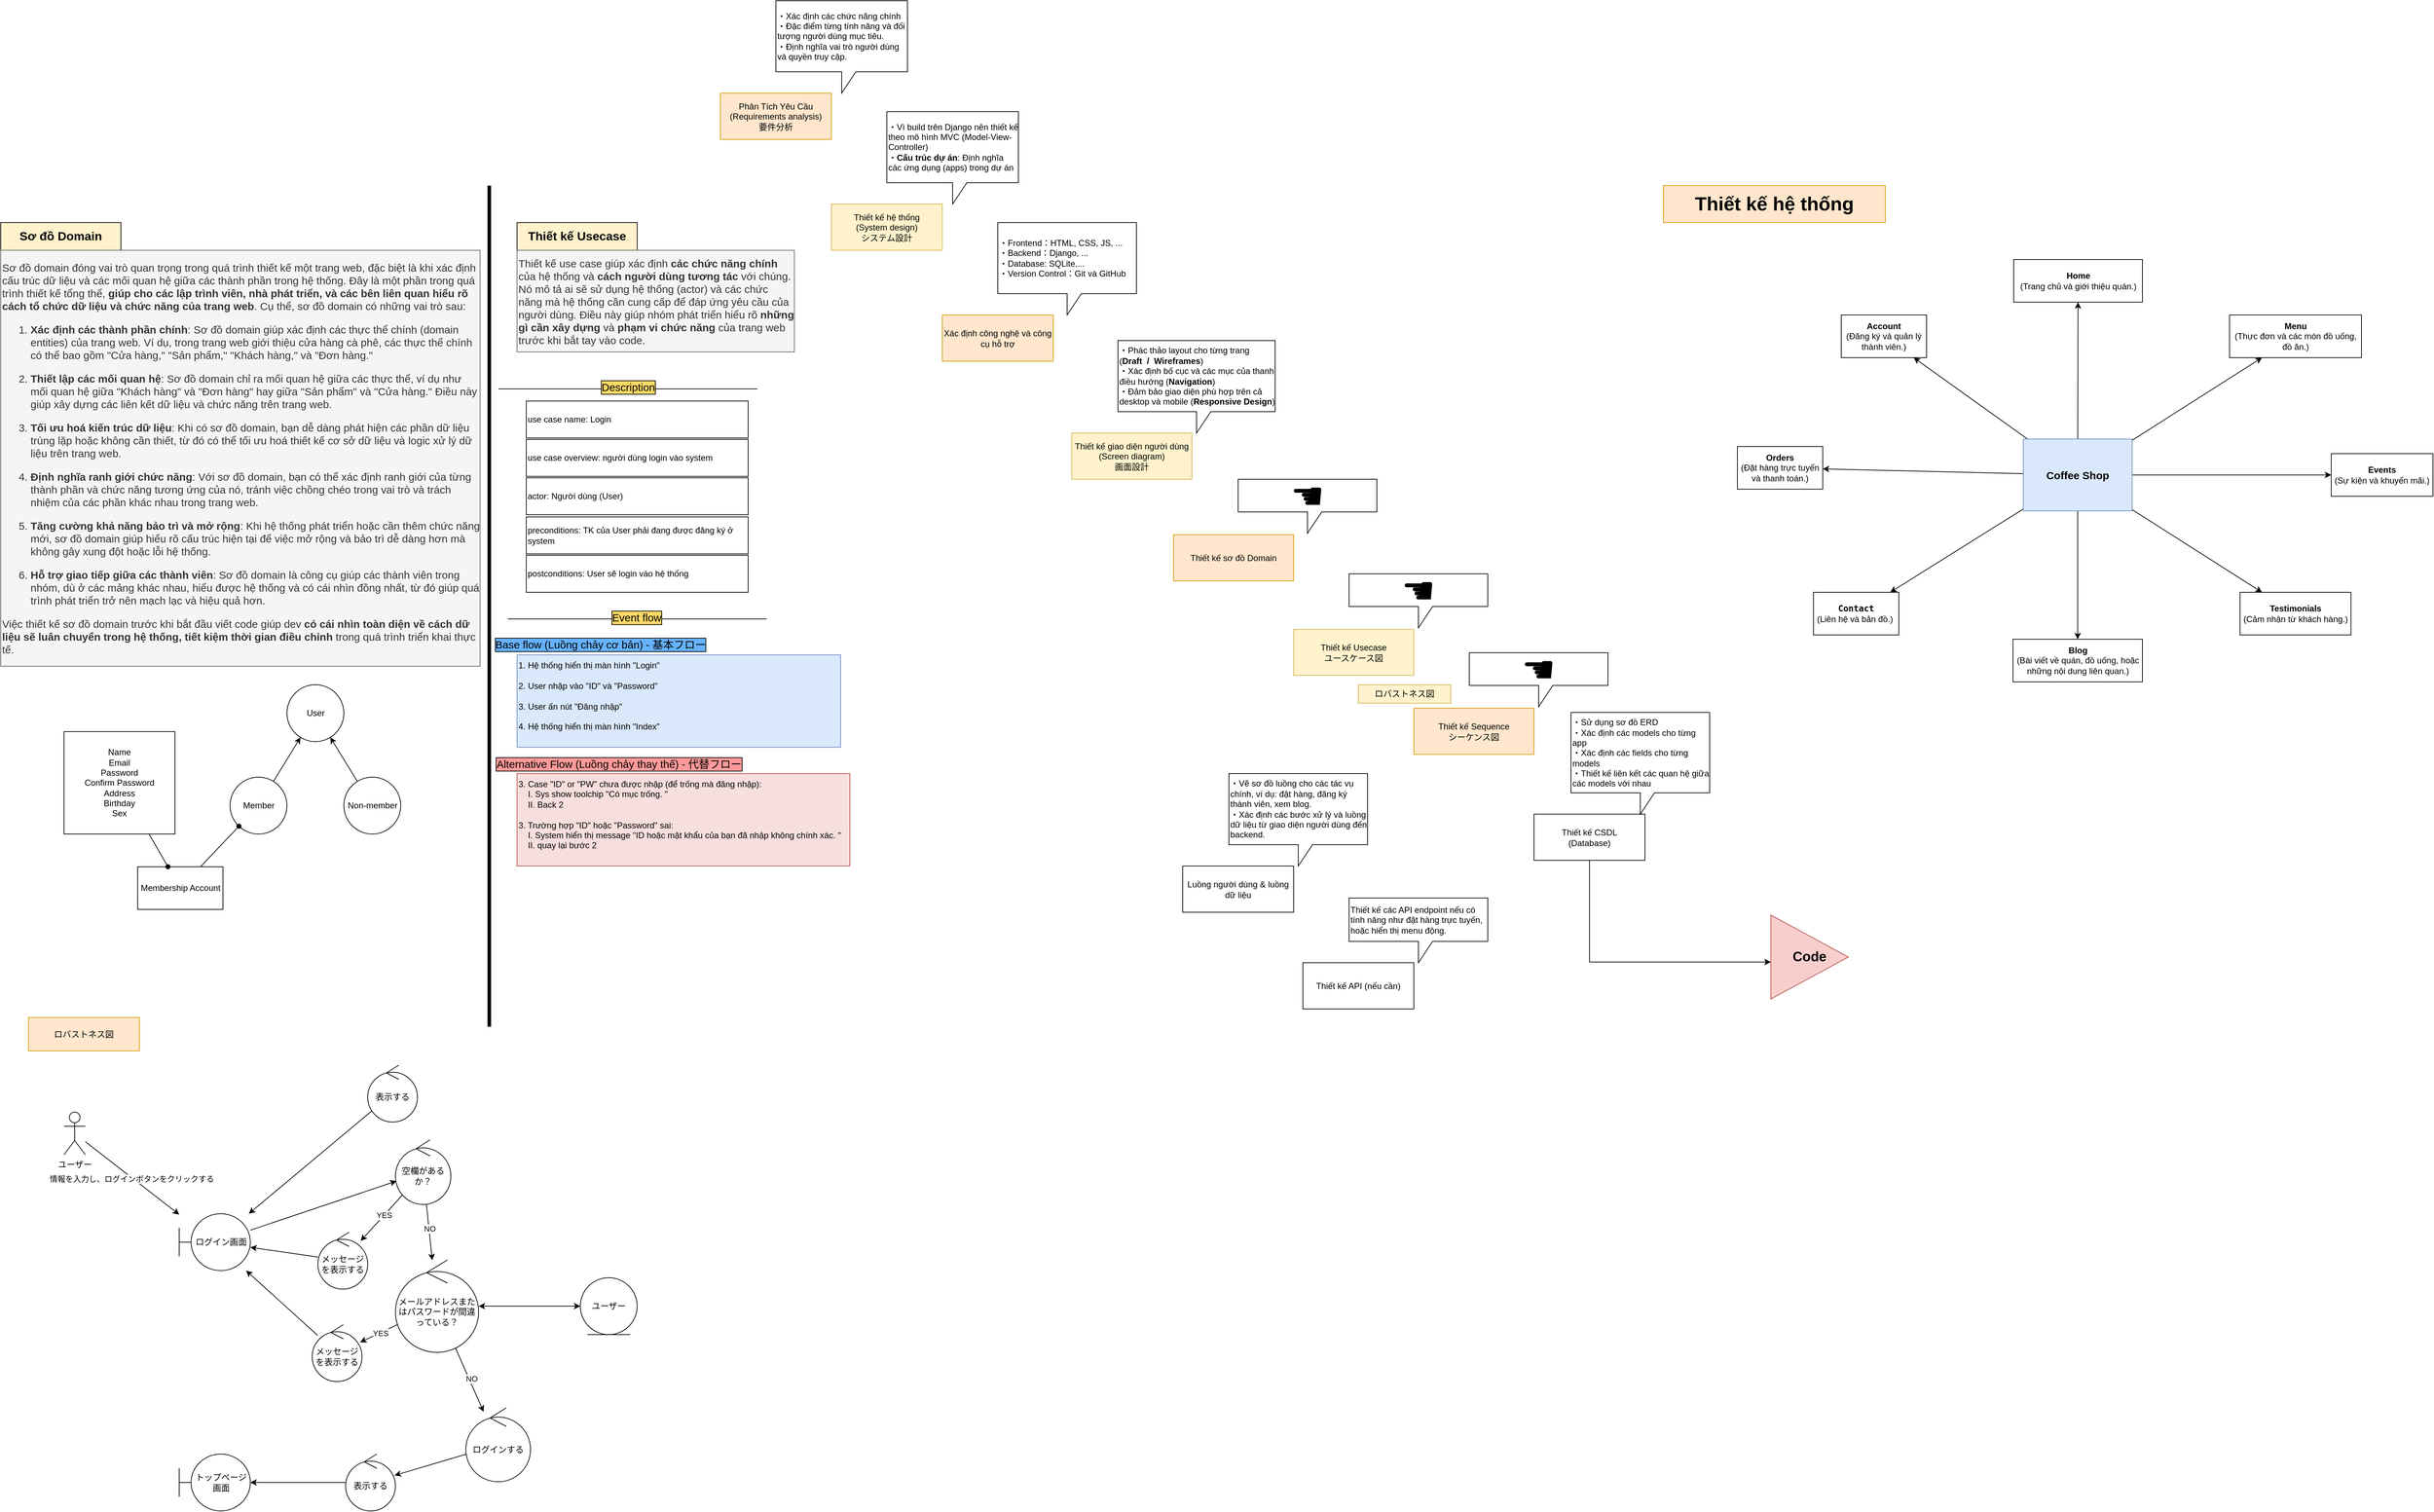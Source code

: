 <mxfile version="24.7.17">
  <diagram name="ページ1" id="IFD1RAem_K-ZAV3oo2KV">
    <mxGraphModel dx="5178" dy="2471" grid="1" gridSize="13" guides="1" tooltips="1" connect="1" arrows="1" fold="1" page="1" pageScale="1" pageWidth="1169" pageHeight="827" math="0" shadow="0">
      <root>
        <mxCell id="0" />
        <mxCell id="1" parent="0" />
        <mxCell id="okDV8PVauEzt9EahW7J7-1" value="&lt;b&gt;Home&lt;/b&gt;&lt;div&gt;(Trang chủ và giới thiệu quán.)&lt;/div&gt;" style="rounded=0;whiteSpace=wrap;html=1;" parent="1" vertex="1">
          <mxGeometry x="492.5" y="104" width="181" height="60" as="geometry" />
        </mxCell>
        <mxCell id="okDV8PVauEzt9EahW7J7-19" style="rounded=0;orthogonalLoop=1;jettySize=auto;html=1;" parent="1" source="okDV8PVauEzt9EahW7J7-2" target="okDV8PVauEzt9EahW7J7-1" edge="1">
          <mxGeometry relative="1" as="geometry" />
        </mxCell>
        <mxCell id="okDV8PVauEzt9EahW7J7-20" style="rounded=0;orthogonalLoop=1;jettySize=auto;html=1;" parent="1" source="okDV8PVauEzt9EahW7J7-2" target="okDV8PVauEzt9EahW7J7-6" edge="1">
          <mxGeometry relative="1" as="geometry" />
        </mxCell>
        <mxCell id="okDV8PVauEzt9EahW7J7-21" style="rounded=0;orthogonalLoop=1;jettySize=auto;html=1;" parent="1" source="okDV8PVauEzt9EahW7J7-2" target="okDV8PVauEzt9EahW7J7-7" edge="1">
          <mxGeometry relative="1" as="geometry" />
        </mxCell>
        <mxCell id="okDV8PVauEzt9EahW7J7-22" style="rounded=0;orthogonalLoop=1;jettySize=auto;html=1;" parent="1" source="okDV8PVauEzt9EahW7J7-2" target="okDV8PVauEzt9EahW7J7-9" edge="1">
          <mxGeometry relative="1" as="geometry" />
        </mxCell>
        <mxCell id="okDV8PVauEzt9EahW7J7-23" style="rounded=0;orthogonalLoop=1;jettySize=auto;html=1;" parent="1" source="okDV8PVauEzt9EahW7J7-2" target="okDV8PVauEzt9EahW7J7-14" edge="1">
          <mxGeometry relative="1" as="geometry" />
        </mxCell>
        <mxCell id="okDV8PVauEzt9EahW7J7-24" style="rounded=0;orthogonalLoop=1;jettySize=auto;html=1;" parent="1" source="okDV8PVauEzt9EahW7J7-2" target="okDV8PVauEzt9EahW7J7-16" edge="1">
          <mxGeometry relative="1" as="geometry" />
        </mxCell>
        <mxCell id="okDV8PVauEzt9EahW7J7-25" style="rounded=0;orthogonalLoop=1;jettySize=auto;html=1;" parent="1" source="okDV8PVauEzt9EahW7J7-2" target="okDV8PVauEzt9EahW7J7-15" edge="1">
          <mxGeometry relative="1" as="geometry" />
        </mxCell>
        <mxCell id="okDV8PVauEzt9EahW7J7-26" style="rounded=0;orthogonalLoop=1;jettySize=auto;html=1;" parent="1" source="okDV8PVauEzt9EahW7J7-2" target="okDV8PVauEzt9EahW7J7-17" edge="1">
          <mxGeometry relative="1" as="geometry" />
        </mxCell>
        <mxCell id="okDV8PVauEzt9EahW7J7-2" value="&lt;font size=&quot;1&quot;&gt;&lt;b style=&quot;font-size: 15px;&quot;&gt;Coffee Shop&lt;/b&gt;&lt;/font&gt;" style="rounded=0;whiteSpace=wrap;html=1;fillColor=#dae8fc;strokeColor=#6c8ebf;" parent="1" vertex="1">
          <mxGeometry x="506" y="356.5" width="153" height="101" as="geometry" />
        </mxCell>
        <mxCell id="okDV8PVauEzt9EahW7J7-6" value="&lt;b&gt;Menu&lt;/b&gt;&lt;div&gt;(Thực đơn và các món đồ uống, đồ ăn.)&lt;/div&gt;" style="rounded=0;whiteSpace=wrap;html=1;" parent="1" vertex="1">
          <mxGeometry x="796" y="182" width="185.5" height="60" as="geometry" />
        </mxCell>
        <mxCell id="okDV8PVauEzt9EahW7J7-7" value="&lt;b&gt;Events&lt;/b&gt;&lt;div&gt;(Sự kiện và khuyến mãi.)&lt;/div&gt;" style="rounded=0;whiteSpace=wrap;html=1;" parent="1" vertex="1">
          <mxGeometry x="939" y="377" width="143" height="60" as="geometry" />
        </mxCell>
        <mxCell id="okDV8PVauEzt9EahW7J7-9" value="&lt;b&gt;Testimonials&lt;/b&gt;&lt;div&gt;(Cảm nhận từ khách hàng.)&lt;/div&gt;" style="rounded=0;whiteSpace=wrap;html=1;" parent="1" vertex="1">
          <mxGeometry x="810.75" y="572" width="156" height="60" as="geometry" />
        </mxCell>
        <mxCell id="okDV8PVauEzt9EahW7J7-14" value="&lt;b&gt;Blog&lt;/b&gt;&lt;div&gt;(Bài viết về quán, đồ uống, hoặc những nội dung liên quan.)&lt;/div&gt;" style="rounded=0;whiteSpace=wrap;html=1;" parent="1" vertex="1">
          <mxGeometry x="491.5" y="638" width="182" height="60" as="geometry" />
        </mxCell>
        <mxCell id="okDV8PVauEzt9EahW7J7-15" value="&lt;b&gt;Orders&lt;/b&gt;&lt;div&gt;(Đặt hàng trực tuyến và thanh toán.)&lt;/div&gt;" style="rounded=0;whiteSpace=wrap;html=1;" parent="1" vertex="1">
          <mxGeometry x="104" y="367" width="120" height="60" as="geometry" />
        </mxCell>
        <mxCell id="okDV8PVauEzt9EahW7J7-16" value="&lt;font face=&quot;monospace&quot;&gt;&lt;b&gt;Contact&lt;/b&gt;&lt;/font&gt;&lt;br&gt;&lt;div&gt;(Liên hệ và bản đồ.)&amp;nbsp;&lt;/div&gt;" style="rounded=0;whiteSpace=wrap;html=1;" parent="1" vertex="1">
          <mxGeometry x="211" y="572" width="120" height="60" as="geometry" />
        </mxCell>
        <mxCell id="okDV8PVauEzt9EahW7J7-17" value="&lt;b&gt;Account&lt;/b&gt;&lt;div&gt;(Đăng ký và quản lý thành viên.)&lt;/div&gt;" style="rounded=0;whiteSpace=wrap;html=1;" parent="1" vertex="1">
          <mxGeometry x="250" y="182" width="120" height="60" as="geometry" />
        </mxCell>
        <mxCell id="okDV8PVauEzt9EahW7J7-27" value="&lt;font style=&quot;font-size: 27px;&quot;&gt;&lt;b&gt;Thiết kế hệ thống&lt;/b&gt;&lt;/font&gt;" style="rounded=0;whiteSpace=wrap;html=1;fillColor=#ffe6cc;strokeColor=#d79b00;" parent="1" vertex="1">
          <mxGeometry width="312" height="52" as="geometry" />
        </mxCell>
        <mxCell id="okDV8PVauEzt9EahW7J7-28" value="Phân Tích Yêu Cầu&lt;div&gt;(Requirements analysis)&lt;/div&gt;&lt;div&gt;要件分析&lt;/div&gt;" style="rounded=0;whiteSpace=wrap;html=1;fillColor=#ffe6cc;strokeColor=#d79b00;" parent="1" vertex="1">
          <mxGeometry x="-1326" y="-130" width="156" height="65" as="geometry" />
        </mxCell>
        <mxCell id="okDV8PVauEzt9EahW7J7-30" value="Thiết kế hệ thống&lt;div&gt;(System design)&lt;/div&gt;&lt;div&gt;システム設計&lt;/div&gt;" style="rounded=0;whiteSpace=wrap;html=1;fillColor=#fff2cc;strokeColor=#d6b656;" parent="1" vertex="1">
          <mxGeometry x="-1170" y="26" width="156" height="65" as="geometry" />
        </mxCell>
        <mxCell id="CxxvZHm-3sX6GsOQsB4d-29" style="edgeStyle=orthogonalEdgeStyle;rounded=0;orthogonalLoop=1;jettySize=auto;html=1;" edge="1" parent="1" source="okDV8PVauEzt9EahW7J7-43" target="CxxvZHm-3sX6GsOQsB4d-28">
          <mxGeometry relative="1" as="geometry">
            <Array as="points">
              <mxPoint x="-104" y="1092" />
            </Array>
          </mxGeometry>
        </mxCell>
        <mxCell id="okDV8PVauEzt9EahW7J7-43" value="Thiết kế CSDL&lt;div&gt;(Database)&lt;/div&gt;" style="rounded=0;whiteSpace=wrap;html=1;" parent="1" vertex="1">
          <mxGeometry x="-182" y="884" width="156" height="65" as="geometry" />
        </mxCell>
        <mxCell id="okDV8PVauEzt9EahW7J7-47" value="Luồng người dùng &amp;amp; luồng dữ liệu" style="rounded=0;whiteSpace=wrap;html=1;" parent="1" vertex="1">
          <mxGeometry x="-676" y="957" width="156" height="65" as="geometry" />
        </mxCell>
        <mxCell id="okDV8PVauEzt9EahW7J7-48" value="Thiết kế giao diện người dùng&lt;div&gt;(Screen diagram)&lt;/div&gt;&lt;div&gt;画面設計&lt;/div&gt;" style="rounded=0;whiteSpace=wrap;html=1;fillColor=#fff2cc;strokeColor=#d6b656;" parent="1" vertex="1">
          <mxGeometry x="-832" y="348" width="169" height="65" as="geometry" />
        </mxCell>
        <mxCell id="okDV8PVauEzt9EahW7J7-55" value="・Xác định các chức năng chính&lt;div&gt;・Đặc điểm từng tính năng và đối tượng người dùng mục tiêu.&lt;br&gt;&lt;/div&gt;&lt;div&gt;・Định nghĩa vai trò người dùng và quyền truy cập.&lt;/div&gt;" style="shape=callout;whiteSpace=wrap;html=1;perimeter=calloutPerimeter;align=left;" parent="1" vertex="1">
          <mxGeometry x="-1248" y="-260" width="185" height="130" as="geometry" />
        </mxCell>
        <mxCell id="okDV8PVauEzt9EahW7J7-58" value="・Vì build trên Django nên thiết kế theo mô hình MVC (Model-View-Controller)&lt;div&gt;・&lt;strong style=&quot;background-color: initial;&quot;&gt;Cấu trúc dự án&lt;/strong&gt;&lt;span style=&quot;background-color: initial;&quot;&gt;: Định nghĩa&amp;nbsp; các ứng dụng (apps) trong dự án&lt;/span&gt;&lt;/div&gt;" style="shape=callout;whiteSpace=wrap;html=1;perimeter=calloutPerimeter;align=left;" parent="1" vertex="1">
          <mxGeometry x="-1092" y="-104" width="185" height="130" as="geometry" />
        </mxCell>
        <mxCell id="okDV8PVauEzt9EahW7J7-59" value="・Sử dụng s&lt;span style=&quot;text-align: center;&quot;&gt;ơ đồ ERD&lt;/span&gt;&lt;div&gt;・Xác định các models cho từng app&lt;div&gt;・Xác định các fields cho từng models&lt;br&gt;&lt;div&gt;・Thiết kế liên kết các quan hệ giữa các models với nhau&lt;/div&gt;&lt;/div&gt;&lt;/div&gt;" style="shape=callout;whiteSpace=wrap;html=1;perimeter=calloutPerimeter;align=left;" parent="1" vertex="1">
          <mxGeometry x="-130" y="741" width="195" height="143" as="geometry" />
        </mxCell>
        <mxCell id="okDV8PVauEzt9EahW7J7-62" value="・Phác thảo layout cho từng trang (&lt;b&gt;Draft&amp;nbsp; /&amp;nbsp; Wireframes&lt;/b&gt;)&lt;div&gt;・Xác định bố cục và các mục của thanh điều hướng (&lt;b&gt;Navigation&lt;/b&gt;)&lt;/div&gt;&lt;div&gt;・Đảm bảo giao diện phù hợp trên cả desktop và mobile (&lt;b&gt;Responsive Design&lt;/b&gt;)&lt;/div&gt;" style="shape=callout;whiteSpace=wrap;html=1;perimeter=calloutPerimeter;align=left;" parent="1" vertex="1">
          <mxGeometry x="-767" y="218" width="221" height="130" as="geometry" />
        </mxCell>
        <mxCell id="okDV8PVauEzt9EahW7J7-67" value="・Vẽ sơ đồ luồng cho các tác vụ chính, ví dụ: đặt hàng, đăng ký thành viên, xem blog.&amp;nbsp;&lt;div&gt;・Xác định các bước xử lý và luồng dữ liệu từ giao diện người dùng đến backend.&lt;/div&gt;" style="shape=callout;whiteSpace=wrap;html=1;perimeter=calloutPerimeter;align=left;" parent="1" vertex="1">
          <mxGeometry x="-611" y="827" width="195" height="130" as="geometry" />
        </mxCell>
        <mxCell id="okDV8PVauEzt9EahW7J7-68" value="Thiết kế API (nếu cần) " style="rounded=0;whiteSpace=wrap;html=1;" parent="1" vertex="1">
          <mxGeometry x="-507" y="1093" width="156" height="65" as="geometry" />
        </mxCell>
        <mxCell id="okDV8PVauEzt9EahW7J7-69" value="Thiết kế các API endpoint nếu có tính năng như đặt hàng trực tuyến, hoặc hiển thị menu động." style="shape=callout;whiteSpace=wrap;html=1;perimeter=calloutPerimeter;align=left;" parent="1" vertex="1">
          <mxGeometry x="-442" y="1002" width="195" height="91" as="geometry" />
        </mxCell>
        <mxCell id="okDV8PVauEzt9EahW7J7-70" value="Xác định công nghệ và công cụ hỗ trợ " style="rounded=0;whiteSpace=wrap;html=1;fillColor=#ffe6cc;strokeColor=#d79b00;" parent="1" vertex="1">
          <mxGeometry x="-1014" y="182" width="156" height="65" as="geometry" />
        </mxCell>
        <mxCell id="okDV8PVauEzt9EahW7J7-71" value="・Frontend：HTML, CSS, JS, ...&lt;div&gt;・Backend：Django, ...&lt;/div&gt;&lt;div&gt;・&lt;span style=&quot;background-color: initial;&quot;&gt;Database: SQLite,...&lt;/span&gt;&lt;/div&gt;&lt;div&gt;・Version Control：Git và GitHub&lt;span style=&quot;background-color: initial;&quot;&gt;&lt;br&gt;&lt;/span&gt;&lt;/div&gt;" style="shape=callout;whiteSpace=wrap;html=1;perimeter=calloutPerimeter;align=left;" parent="1" vertex="1">
          <mxGeometry x="-936" y="52" width="195" height="130" as="geometry" />
        </mxCell>
        <mxCell id="okDV8PVauEzt9EahW7J7-73" value="Thiết kế sơ đồ Domain" style="rounded=0;whiteSpace=wrap;html=1;fillColor=#ffe6cc;strokeColor=#d79b00;" parent="1" vertex="1">
          <mxGeometry x="-689" y="491" width="169" height="65" as="geometry" />
        </mxCell>
        <mxCell id="okDV8PVauEzt9EahW7J7-76" value="&lt;font style=&quot;font-size: 53px;&quot;&gt;☚&lt;/font&gt;" style="shape=callout;whiteSpace=wrap;html=1;perimeter=calloutPerimeter;align=center;" parent="1" vertex="1">
          <mxGeometry x="-598" y="413" width="195" height="76" as="geometry" />
        </mxCell>
        <mxCell id="okDV8PVauEzt9EahW7J7-77" value="Sơ đồ Domain" style="rounded=0;whiteSpace=wrap;html=1;fillColor=#fff2cc;strokeColor=#000000;fontStyle=1;fontSize=17;strokeWidth=1;" parent="1" vertex="1">
          <mxGeometry x="-2338" y="52" width="169" height="39" as="geometry" />
        </mxCell>
        <mxCell id="okDV8PVauEzt9EahW7J7-78" value="&lt;p style=&quot;font-size: 15px;&quot;&gt;Sơ đồ domain đóng vai trò quan trọng trong quá trình thiết kế một trang web, đặc biệt là khi xác định cấu trúc dữ liệu và các mối quan hệ giữa các thành phần trong hệ thống. Đây là một phần trong quá trình thiết kế tổng thể, &lt;b style=&quot;font-size: 15px;&quot;&gt;giúp cho các lập trình viên, nhà phát triển, và các bên liên quan hiểu rõ cách tổ chức dữ liệu và chức năng của trang web&lt;/b&gt;. Cụ thể, sơ đồ domain có những vai trò sau:&lt;/p&gt;&lt;ol style=&quot;font-size: 15px;&quot;&gt;&lt;li style=&quot;font-size: 15px;&quot;&gt;&lt;p style=&quot;font-size: 15px;&quot;&gt;&lt;strong style=&quot;font-size: 15px;&quot;&gt;Xác định các thành phần chính&lt;/strong&gt;: Sơ đồ domain giúp xác định các thực thể chính (domain entities) của trang web. Ví dụ, trong trang web giới thiệu cửa hàng cà phê, các thực thể chính có thể bao gồm &quot;Cửa hàng,&quot; &quot;Sản phẩm,&quot; &quot;Khách hàng,&quot; và &quot;Đơn hàng.&quot;&lt;/p&gt;&lt;/li&gt;&lt;li style=&quot;font-size: 15px;&quot;&gt;&lt;p style=&quot;font-size: 15px;&quot;&gt;&lt;strong style=&quot;font-size: 15px;&quot;&gt;Thiết lập các mối quan hệ&lt;/strong&gt;: Sơ đồ domain chỉ ra mối quan hệ giữa các thực thể, ví dụ như mối quan hệ giữa &quot;Khách hàng&quot; và &quot;Đơn hàng&quot; hay giữa &quot;Sản phẩm&quot; và &quot;Cửa hàng.&quot; Điều này giúp xây dựng các liên kết dữ liệu và chức năng trên trang web.&lt;/p&gt;&lt;/li&gt;&lt;li style=&quot;font-size: 15px;&quot;&gt;&lt;p style=&quot;font-size: 15px;&quot;&gt;&lt;strong style=&quot;font-size: 15px;&quot;&gt;Tối ưu hoá kiến trúc dữ liệu&lt;/strong&gt;: Khi có sơ đồ domain, bạn dễ dàng phát hiện các phần dữ liệu trùng lặp hoặc không cần thiết, từ đó có thể tối ưu hoá thiết kế cơ sở dữ liệu và logic xử lý dữ liệu trên trang web.&lt;/p&gt;&lt;/li&gt;&lt;li style=&quot;font-size: 15px;&quot;&gt;&lt;p style=&quot;font-size: 15px;&quot;&gt;&lt;strong style=&quot;font-size: 15px;&quot;&gt;Định nghĩa ranh giới chức năng&lt;/strong&gt;: Với sơ đồ domain, bạn có thể xác định ranh giới của từng thành phần và chức năng tương ứng của nó, tránh việc chồng chéo trong vai trò và trách nhiệm của các phần khác nhau trong trang web.&lt;/p&gt;&lt;/li&gt;&lt;li style=&quot;font-size: 15px;&quot;&gt;&lt;p style=&quot;font-size: 15px;&quot;&gt;&lt;strong style=&quot;font-size: 15px;&quot;&gt;Tăng cường khả năng bảo trì và mở rộng&lt;/strong&gt;: Khi hệ thống phát triển hoặc cần thêm chức năng mới, sơ đồ domain giúp hiểu rõ cấu trúc hiện tại để việc mở rộng và bảo trì dễ dàng hơn mà không gây xung đột hoặc lỗi hệ thống.&lt;/p&gt;&lt;/li&gt;&lt;li style=&quot;font-size: 15px;&quot;&gt;&lt;p style=&quot;font-size: 15px;&quot;&gt;&lt;strong style=&quot;font-size: 15px;&quot;&gt;Hỗ trợ giao tiếp giữa các thành viên&lt;/strong&gt;: Sơ đồ domain là công cụ giúp các thành viên trong nhóm, dù ở các mảng khác nhau, hiểu được hệ thống và có cái nhìn đồng nhất, từ đó giúp quá trình phát triển trở nên mạch lạc và hiệu quả hơn.&lt;/p&gt;&lt;/li&gt;&lt;/ol&gt;&lt;p style=&quot;font-size: 15px;&quot;&gt;Việc thiết kế sơ đồ domain trước khi bắt đầu viết code giúp dev&lt;b style=&quot;font-size: 15px;&quot;&gt; có cái nhìn toàn diện về cách dữ liệu sẽ luân chuyển trong hệ thống, tiết kiệm thời gian điều chỉnh&lt;/b&gt; trong quá trình triển khai thực tế.&lt;/p&gt;" style="text;html=1;align=left;verticalAlign=middle;whiteSpace=wrap;rounded=0;fillColor=#f5f5f5;fontColor=#333333;strokeColor=#666666;fontSize=15;" parent="1" vertex="1">
          <mxGeometry x="-2338" y="91" width="674" height="585" as="geometry" />
        </mxCell>
        <mxCell id="okDV8PVauEzt9EahW7J7-79" value="Thiết kế Usecase&lt;div&gt;ユースケース図&lt;/div&gt;" style="rounded=0;whiteSpace=wrap;html=1;fillColor=#fff2cc;strokeColor=#d6b656;" parent="1" vertex="1">
          <mxGeometry x="-520" y="624" width="169" height="65" as="geometry" />
        </mxCell>
        <mxCell id="okDV8PVauEzt9EahW7J7-80" value="&lt;font style=&quot;font-size: 53px;&quot;&gt;☚&lt;/font&gt;" style="shape=callout;whiteSpace=wrap;html=1;perimeter=calloutPerimeter;align=center;" parent="1" vertex="1">
          <mxGeometry x="-442" y="546" width="195" height="76" as="geometry" />
        </mxCell>
        <mxCell id="okDV8PVauEzt9EahW7J7-83" value="Thiết kế Usecase" style="rounded=0;whiteSpace=wrap;html=1;fillColor=#fff2cc;strokeColor=#000000;fontStyle=1;fontSize=17;" parent="1" vertex="1">
          <mxGeometry x="-1612" y="52" width="169" height="39" as="geometry" />
        </mxCell>
        <mxCell id="okDV8PVauEzt9EahW7J7-84" value="Thiết kế use case giúp xác định &lt;strong style=&quot;font-size: 15px;&quot;&gt;các chức năng chính&lt;/strong&gt; của hệ thống và &lt;strong style=&quot;font-size: 15px;&quot;&gt;cách người dùng tương tác&lt;/strong&gt; với chúng. Nó mô tả ai sẽ sử dụng hệ thống (actor) và các chức năng mà hệ thống cần cung cấp để đáp ứng yêu cầu của người dùng. Điều này giúp nhóm phát triển hiểu rõ &lt;strong style=&quot;font-size: 15px;&quot;&gt;những gì cần xây dựng&lt;/strong&gt; và &lt;strong style=&quot;font-size: 15px;&quot;&gt;phạm vi chức năng&lt;/strong&gt; của trang web trước khi bắt tay vào code." style="text;html=1;align=left;verticalAlign=middle;whiteSpace=wrap;rounded=0;fontSize=15;strokeColor=#666666;fillColor=#f5f5f5;fontColor=#333333;" parent="1" vertex="1">
          <mxGeometry x="-1612" y="91" width="390" height="143" as="geometry" />
        </mxCell>
        <mxCell id="okDV8PVauEzt9EahW7J7-85" value="use case name: Login" style="rounded=0;whiteSpace=wrap;html=1;align=left;" parent="1" vertex="1">
          <mxGeometry x="-1599" y="303" width="312" height="52" as="geometry" />
        </mxCell>
        <mxCell id="okDV8PVauEzt9EahW7J7-86" value="actor: Người dùng (User)" style="rounded=0;whiteSpace=wrap;html=1;align=left;" parent="1" vertex="1">
          <mxGeometry x="-1599" y="411" width="312" height="52" as="geometry" />
        </mxCell>
        <mxCell id="okDV8PVauEzt9EahW7J7-87" value="preconditions: TK của User phải đang được đăng ký ở system" style="rounded=0;whiteSpace=wrap;html=1;align=left;" parent="1" vertex="1">
          <mxGeometry x="-1599" y="466" width="312" height="52" as="geometry" />
        </mxCell>
        <mxCell id="CxxvZHm-3sX6GsOQsB4d-1" value="postconditions: User sẽ login vào hệ thống" style="rounded=0;whiteSpace=wrap;html=1;align=left;" vertex="1" parent="1">
          <mxGeometry x="-1599" y="520" width="312" height="52" as="geometry" />
        </mxCell>
        <mxCell id="CxxvZHm-3sX6GsOQsB4d-2" value="" style="endArrow=none;html=1;rounded=0;" edge="1" parent="1">
          <mxGeometry width="50" height="50" relative="1" as="geometry">
            <mxPoint x="-1625" y="609.5" as="sourcePoint" />
            <mxPoint x="-1261" y="609.5" as="targetPoint" />
            <Array as="points">
              <mxPoint x="-1443" y="609.5" />
            </Array>
          </mxGeometry>
        </mxCell>
        <mxCell id="CxxvZHm-3sX6GsOQsB4d-3" value="Event flow" style="edgeLabel;html=1;align=center;verticalAlign=middle;resizable=0;points=[];labelBorderColor=default;fontSize=15;labelBackgroundColor=#FFD966;" vertex="1" connectable="0" parent="CxxvZHm-3sX6GsOQsB4d-2">
          <mxGeometry x="-0.06" y="-1" relative="1" as="geometry">
            <mxPoint x="10" y="-4" as="offset" />
          </mxGeometry>
        </mxCell>
        <mxCell id="CxxvZHm-3sX6GsOQsB4d-4" value="" style="endArrow=none;html=1;rounded=0;" edge="1" parent="1">
          <mxGeometry width="50" height="50" relative="1" as="geometry">
            <mxPoint x="-1638" y="286" as="sourcePoint" />
            <mxPoint x="-1274" y="286" as="targetPoint" />
            <Array as="points" />
          </mxGeometry>
        </mxCell>
        <mxCell id="CxxvZHm-3sX6GsOQsB4d-5" value="Description" style="edgeLabel;html=1;align=center;verticalAlign=middle;resizable=0;points=[];labelBorderColor=default;fontSize=15;labelBackgroundColor=#FFD966;" vertex="1" connectable="0" parent="CxxvZHm-3sX6GsOQsB4d-4">
          <mxGeometry x="-0.06" y="-1" relative="1" as="geometry">
            <mxPoint x="11" y="-4" as="offset" />
          </mxGeometry>
        </mxCell>
        <mxCell id="CxxvZHm-3sX6GsOQsB4d-6" value="use case overview: người dùng login vào system" style="rounded=0;whiteSpace=wrap;html=1;align=left;" vertex="1" parent="1">
          <mxGeometry x="-1599" y="357" width="312" height="52" as="geometry" />
        </mxCell>
        <mxCell id="CxxvZHm-3sX6GsOQsB4d-10" value="Base flow (Luồng chảy cơ bản) - 基本フロー" style="edgeLabel;html=1;align=center;verticalAlign=middle;resizable=0;points=[];labelBorderColor=default;fontSize=15;labelBackgroundColor=#66B2FF;" vertex="1" connectable="0" parent="1">
          <mxGeometry x="-1482" y="648" as="geometry">
            <mxPoint x="-13" y="-3" as="offset" />
          </mxGeometry>
        </mxCell>
        <mxCell id="CxxvZHm-3sX6GsOQsB4d-11" value="Alternative Flow (Luồng chảy thay thế) - 代替フロー" style="edgeLabel;html=1;align=center;verticalAlign=middle;resizable=0;points=[];labelBorderColor=default;fontSize=15;labelBackgroundColor=#FF9999;" vertex="1" connectable="0" parent="1">
          <mxGeometry x="-1469" y="812.5" as="geometry" />
        </mxCell>
        <mxCell id="CxxvZHm-3sX6GsOQsB4d-13" value="1. Hệ thống hiển thị màn hình &quot;Login&quot;&lt;div&gt;&lt;br&gt;&lt;div&gt;2. User nhập vào &quot;ID&quot; và &quot;Password&quot;&lt;/div&gt;&lt;div&gt;&lt;br&gt;&lt;/div&gt;&lt;div&gt;3. User ấn nút &quot;Đăng nhập&quot;&lt;/div&gt;&lt;div&gt;&lt;br&gt;&lt;/div&gt;&lt;div&gt;4. Hệ thống hiển thị màn hình &quot;Index&quot;&lt;/div&gt;&lt;div&gt;&lt;br&gt;&lt;/div&gt;&lt;/div&gt;" style="rounded=0;whiteSpace=wrap;html=1;align=left;fillColor=#dae8fc;strokeColor=#6c8ebf;" vertex="1" parent="1">
          <mxGeometry x="-1612" y="660" width="455" height="130" as="geometry" />
        </mxCell>
        <mxCell id="CxxvZHm-3sX6GsOQsB4d-14" value="&lt;div&gt;&lt;div&gt;3. Case &quot;ID&quot; or &quot;PW&quot; chưa được nhập (để trống mà đăng nhập):&lt;/div&gt;&lt;div&gt;&amp;nbsp; &amp;nbsp; I. Sys show toolchip &quot;Có mục trống. &quot;&lt;/div&gt;&lt;div&gt;&amp;nbsp; &amp;nbsp; II. Back 2&lt;/div&gt;&lt;/div&gt;&lt;div&gt;&lt;br&gt;&lt;/div&gt;3. Trường hợp &quot;ID&quot; hoặc &quot;Password&quot; sai:&lt;div&gt;&amp;nbsp; &amp;nbsp; I. System hiển thị message &quot;ID hoặc mật khẩu của bạn đã nhập không chính xác. &quot;&lt;/div&gt;&lt;div&gt;&amp;nbsp; &amp;nbsp; II. quay lại bước 2&lt;/div&gt;&lt;div&gt;&lt;br&gt;&lt;/div&gt;" style="rounded=0;whiteSpace=wrap;html=1;align=left;fillColor=#f7dfde;strokeColor=#b85450;" vertex="1" parent="1">
          <mxGeometry x="-1612" y="827" width="468" height="130" as="geometry" />
        </mxCell>
        <mxCell id="CxxvZHm-3sX6GsOQsB4d-19" style="rounded=0;orthogonalLoop=1;jettySize=auto;html=1;" edge="1" parent="1" source="CxxvZHm-3sX6GsOQsB4d-16" target="CxxvZHm-3sX6GsOQsB4d-17">
          <mxGeometry relative="1" as="geometry" />
        </mxCell>
        <mxCell id="CxxvZHm-3sX6GsOQsB4d-16" value="Member" style="ellipse;whiteSpace=wrap;html=1;aspect=fixed;" vertex="1" parent="1">
          <mxGeometry x="-2015.5" y="832" width="80" height="80" as="geometry" />
        </mxCell>
        <mxCell id="CxxvZHm-3sX6GsOQsB4d-17" value="&lt;div&gt;User&lt;/div&gt;" style="ellipse;whiteSpace=wrap;html=1;aspect=fixed;" vertex="1" parent="1">
          <mxGeometry x="-1935.5" y="702" width="80" height="80" as="geometry" />
        </mxCell>
        <mxCell id="CxxvZHm-3sX6GsOQsB4d-20" style="rounded=0;orthogonalLoop=1;jettySize=auto;html=1;" edge="1" parent="1" source="CxxvZHm-3sX6GsOQsB4d-18" target="CxxvZHm-3sX6GsOQsB4d-17">
          <mxGeometry relative="1" as="geometry" />
        </mxCell>
        <mxCell id="CxxvZHm-3sX6GsOQsB4d-18" value="Non-member" style="ellipse;whiteSpace=wrap;html=1;aspect=fixed;" vertex="1" parent="1">
          <mxGeometry x="-1855.5" y="832" width="80" height="80" as="geometry" />
        </mxCell>
        <mxCell id="CxxvZHm-3sX6GsOQsB4d-24" style="rounded=0;orthogonalLoop=1;jettySize=auto;html=1;endArrow=oval;endFill=1;" edge="1" parent="1" source="CxxvZHm-3sX6GsOQsB4d-21" target="CxxvZHm-3sX6GsOQsB4d-16">
          <mxGeometry relative="1" as="geometry" />
        </mxCell>
        <mxCell id="CxxvZHm-3sX6GsOQsB4d-21" value="Membership Account" style="rounded=0;whiteSpace=wrap;html=1;" vertex="1" parent="1">
          <mxGeometry x="-2145.5" y="958" width="120" height="60" as="geometry" />
        </mxCell>
        <mxCell id="CxxvZHm-3sX6GsOQsB4d-23" style="rounded=0;orthogonalLoop=1;jettySize=auto;html=1;endArrow=oval;endFill=1;" edge="1" parent="1" source="CxxvZHm-3sX6GsOQsB4d-22" target="CxxvZHm-3sX6GsOQsB4d-21">
          <mxGeometry relative="1" as="geometry" />
        </mxCell>
        <mxCell id="CxxvZHm-3sX6GsOQsB4d-22" value="&lt;div&gt;Name&lt;/div&gt;&lt;div&gt;Email&lt;/div&gt;&lt;div&gt;Password&lt;/div&gt;&lt;div&gt;Confirm Password&lt;/div&gt;&lt;div&gt;Address&lt;/div&gt;&lt;div&gt;Birthday&lt;/div&gt;&lt;div&gt;Sex&lt;/div&gt;" style="rounded=0;whiteSpace=wrap;html=1;" vertex="1" parent="1">
          <mxGeometry x="-2249" y="768" width="156" height="144" as="geometry" />
        </mxCell>
        <mxCell id="CxxvZHm-3sX6GsOQsB4d-25" value="Thiết kế Sequence&lt;div&gt;シーケンス図&lt;/div&gt;" style="rounded=0;whiteSpace=wrap;html=1;fillColor=#ffe6cc;strokeColor=#d79b00;" vertex="1" parent="1">
          <mxGeometry x="-351" y="735" width="169" height="65" as="geometry" />
        </mxCell>
        <mxCell id="CxxvZHm-3sX6GsOQsB4d-26" value="&lt;font style=&quot;font-size: 53px;&quot;&gt;☚&lt;/font&gt;" style="shape=callout;whiteSpace=wrap;html=1;perimeter=calloutPerimeter;align=center;" vertex="1" parent="1">
          <mxGeometry x="-273" y="657" width="195" height="76" as="geometry" />
        </mxCell>
        <mxCell id="CxxvZHm-3sX6GsOQsB4d-28" value="Code" style="triangle;whiteSpace=wrap;html=1;fillColor=#f8cecc;strokeColor=#b85450;align=center;fontStyle=1;fontSize=19;" vertex="1" parent="1">
          <mxGeometry x="151" y="1026" width="109" height="118" as="geometry" />
        </mxCell>
        <mxCell id="CxxvZHm-3sX6GsOQsB4d-81" style="rounded=0;orthogonalLoop=1;jettySize=auto;html=1;" edge="1" parent="1" source="CxxvZHm-3sX6GsOQsB4d-48" target="CxxvZHm-3sX6GsOQsB4d-80">
          <mxGeometry relative="1" as="geometry" />
        </mxCell>
        <mxCell id="CxxvZHm-3sX6GsOQsB4d-48" value="ログイン画面" style="shape=umlBoundary;whiteSpace=wrap;html=1;" vertex="1" parent="1">
          <mxGeometry x="-2087" y="1446" width="100" height="80" as="geometry" />
        </mxCell>
        <mxCell id="CxxvZHm-3sX6GsOQsB4d-49" value="ユーザー" style="ellipse;shape=umlEntity;whiteSpace=wrap;html=1;" vertex="1" parent="1">
          <mxGeometry x="-1523" y="1536" width="80" height="80" as="geometry" />
        </mxCell>
        <mxCell id="CxxvZHm-3sX6GsOQsB4d-62" style="rounded=0;orthogonalLoop=1;jettySize=auto;html=1;startArrow=classic;startFill=1;endArrow=classic;endFill=1;" edge="1" parent="1" source="CxxvZHm-3sX6GsOQsB4d-50" target="CxxvZHm-3sX6GsOQsB4d-49">
          <mxGeometry relative="1" as="geometry" />
        </mxCell>
        <mxCell id="CxxvZHm-3sX6GsOQsB4d-64" style="rounded=0;orthogonalLoop=1;jettySize=auto;html=1;" edge="1" parent="1" source="CxxvZHm-3sX6GsOQsB4d-50" target="CxxvZHm-3sX6GsOQsB4d-63">
          <mxGeometry relative="1" as="geometry" />
        </mxCell>
        <mxCell id="CxxvZHm-3sX6GsOQsB4d-66" value="YES" style="edgeLabel;html=1;align=center;verticalAlign=middle;resizable=0;points=[];" vertex="1" connectable="0" parent="CxxvZHm-3sX6GsOQsB4d-64">
          <mxGeometry x="-0.046" relative="1" as="geometry">
            <mxPoint as="offset" />
          </mxGeometry>
        </mxCell>
        <mxCell id="CxxvZHm-3sX6GsOQsB4d-69" style="rounded=0;orthogonalLoop=1;jettySize=auto;html=1;" edge="1" parent="1" source="CxxvZHm-3sX6GsOQsB4d-50" target="CxxvZHm-3sX6GsOQsB4d-68">
          <mxGeometry relative="1" as="geometry" />
        </mxCell>
        <mxCell id="CxxvZHm-3sX6GsOQsB4d-70" value="NO" style="edgeLabel;html=1;align=center;verticalAlign=middle;resizable=0;points=[];" vertex="1" connectable="0" parent="CxxvZHm-3sX6GsOQsB4d-69">
          <mxGeometry x="-0.017" y="3" relative="1" as="geometry">
            <mxPoint as="offset" />
          </mxGeometry>
        </mxCell>
        <mxCell id="CxxvZHm-3sX6GsOQsB4d-50" value="メールアドレスまたはパスワードが間違っている？" style="ellipse;shape=umlControl;whiteSpace=wrap;html=1;" vertex="1" parent="1">
          <mxGeometry x="-1783" y="1511" width="117" height="130" as="geometry" />
        </mxCell>
        <mxCell id="CxxvZHm-3sX6GsOQsB4d-58" style="rounded=0;orthogonalLoop=1;jettySize=auto;html=1;" edge="1" parent="1" source="CxxvZHm-3sX6GsOQsB4d-52" target="CxxvZHm-3sX6GsOQsB4d-48">
          <mxGeometry relative="1" as="geometry" />
        </mxCell>
        <mxCell id="CxxvZHm-3sX6GsOQsB4d-59" value="情報を入力し、ログインボタンをクリックする" style="edgeLabel;html=1;align=center;verticalAlign=middle;resizable=0;points=[];" vertex="1" connectable="0" parent="CxxvZHm-3sX6GsOQsB4d-58">
          <mxGeometry x="-0.009" y="-2" relative="1" as="geometry">
            <mxPoint as="offset" />
          </mxGeometry>
        </mxCell>
        <mxCell id="CxxvZHm-3sX6GsOQsB4d-52" value="ユーザー" style="shape=umlActor;verticalLabelPosition=bottom;verticalAlign=top;html=1;" vertex="1" parent="1">
          <mxGeometry x="-2249" y="1303" width="30" height="60" as="geometry" />
        </mxCell>
        <mxCell id="CxxvZHm-3sX6GsOQsB4d-55" value="ロバストネス図" style="rounded=0;whiteSpace=wrap;html=1;fillColor=#fff2cc;strokeColor=#d6b656;" vertex="1" parent="1">
          <mxGeometry x="-429" y="702" width="130" height="26" as="geometry" />
        </mxCell>
        <mxCell id="CxxvZHm-3sX6GsOQsB4d-57" style="rounded=0;orthogonalLoop=1;jettySize=auto;html=1;" edge="1" parent="1" source="CxxvZHm-3sX6GsOQsB4d-56" target="CxxvZHm-3sX6GsOQsB4d-48">
          <mxGeometry relative="1" as="geometry" />
        </mxCell>
        <mxCell id="CxxvZHm-3sX6GsOQsB4d-56" value="表示する" style="ellipse;shape=umlControl;whiteSpace=wrap;html=1;" vertex="1" parent="1">
          <mxGeometry x="-1822" y="1237" width="70" height="80" as="geometry" />
        </mxCell>
        <mxCell id="CxxvZHm-3sX6GsOQsB4d-65" style="rounded=0;orthogonalLoop=1;jettySize=auto;html=1;" edge="1" parent="1" source="CxxvZHm-3sX6GsOQsB4d-63" target="CxxvZHm-3sX6GsOQsB4d-48">
          <mxGeometry relative="1" as="geometry">
            <mxPoint x="-1989.385" y="1513" as="targetPoint" />
          </mxGeometry>
        </mxCell>
        <mxCell id="CxxvZHm-3sX6GsOQsB4d-63" value="メッセージを表示する" style="ellipse;shape=umlControl;whiteSpace=wrap;html=1;" vertex="1" parent="1">
          <mxGeometry x="-1900" y="1602" width="70" height="80" as="geometry" />
        </mxCell>
        <mxCell id="CxxvZHm-3sX6GsOQsB4d-71" style="rounded=0;orthogonalLoop=1;jettySize=auto;html=1;" edge="1" parent="1" source="CxxvZHm-3sX6GsOQsB4d-68" target="CxxvZHm-3sX6GsOQsB4d-75">
          <mxGeometry relative="1" as="geometry">
            <mxPoint x="-1848" y="1823" as="targetPoint" />
          </mxGeometry>
        </mxCell>
        <mxCell id="CxxvZHm-3sX6GsOQsB4d-68" value="ログインする" style="ellipse;shape=umlControl;whiteSpace=wrap;html=1;" vertex="1" parent="1">
          <mxGeometry x="-1684" y="1719" width="91" height="104" as="geometry" />
        </mxCell>
        <mxCell id="CxxvZHm-3sX6GsOQsB4d-79" style="rounded=0;orthogonalLoop=1;jettySize=auto;html=1;" edge="1" parent="1" source="CxxvZHm-3sX6GsOQsB4d-75" target="CxxvZHm-3sX6GsOQsB4d-78">
          <mxGeometry relative="1" as="geometry" />
        </mxCell>
        <mxCell id="CxxvZHm-3sX6GsOQsB4d-75" value="表示する" style="ellipse;shape=umlControl;whiteSpace=wrap;html=1;" vertex="1" parent="1">
          <mxGeometry x="-1853" y="1784" width="70" height="80" as="geometry" />
        </mxCell>
        <mxCell id="CxxvZHm-3sX6GsOQsB4d-78" value="トップページ画面" style="shape=umlBoundary;whiteSpace=wrap;html=1;" vertex="1" parent="1">
          <mxGeometry x="-2087" y="1784" width="100" height="80" as="geometry" />
        </mxCell>
        <mxCell id="CxxvZHm-3sX6GsOQsB4d-83" style="rounded=0;orthogonalLoop=1;jettySize=auto;html=1;" edge="1" parent="1" source="CxxvZHm-3sX6GsOQsB4d-80" target="CxxvZHm-3sX6GsOQsB4d-82">
          <mxGeometry relative="1" as="geometry" />
        </mxCell>
        <mxCell id="CxxvZHm-3sX6GsOQsB4d-85" value="YES" style="edgeLabel;html=1;align=center;verticalAlign=middle;resizable=0;points=[];" vertex="1" connectable="0" parent="CxxvZHm-3sX6GsOQsB4d-83">
          <mxGeometry x="-0.106" relative="1" as="geometry">
            <mxPoint as="offset" />
          </mxGeometry>
        </mxCell>
        <mxCell id="CxxvZHm-3sX6GsOQsB4d-86" style="rounded=0;orthogonalLoop=1;jettySize=auto;html=1;" edge="1" parent="1" source="CxxvZHm-3sX6GsOQsB4d-80" target="CxxvZHm-3sX6GsOQsB4d-50">
          <mxGeometry relative="1" as="geometry" />
        </mxCell>
        <mxCell id="CxxvZHm-3sX6GsOQsB4d-87" value="NO" style="edgeLabel;html=1;align=center;verticalAlign=middle;resizable=0;points=[];" vertex="1" connectable="0" parent="CxxvZHm-3sX6GsOQsB4d-86">
          <mxGeometry x="-0.124" y="1" relative="1" as="geometry">
            <mxPoint as="offset" />
          </mxGeometry>
        </mxCell>
        <mxCell id="CxxvZHm-3sX6GsOQsB4d-80" value="空欄があるか？" style="ellipse;shape=umlControl;whiteSpace=wrap;html=1;" vertex="1" parent="1">
          <mxGeometry x="-1783" y="1342" width="78" height="91" as="geometry" />
        </mxCell>
        <mxCell id="CxxvZHm-3sX6GsOQsB4d-84" style="rounded=0;orthogonalLoop=1;jettySize=auto;html=1;" edge="1" parent="1" source="CxxvZHm-3sX6GsOQsB4d-82" target="CxxvZHm-3sX6GsOQsB4d-48">
          <mxGeometry relative="1" as="geometry" />
        </mxCell>
        <mxCell id="CxxvZHm-3sX6GsOQsB4d-82" value="メッセージを表示する" style="ellipse;shape=umlControl;whiteSpace=wrap;html=1;" vertex="1" parent="1">
          <mxGeometry x="-1892" y="1472" width="70" height="80" as="geometry" />
        </mxCell>
        <mxCell id="CxxvZHm-3sX6GsOQsB4d-90" value="ロバストネス図" style="rounded=0;whiteSpace=wrap;html=1;fillColor=#ffe6cc;strokeColor=#d79b00;" vertex="1" parent="1">
          <mxGeometry x="-2299" y="1170" width="156" height="47" as="geometry" />
        </mxCell>
        <mxCell id="CxxvZHm-3sX6GsOQsB4d-100" value="" style="endArrow=none;html=1;rounded=0;strokeWidth=5;" edge="1" parent="1">
          <mxGeometry width="50" height="50" relative="1" as="geometry">
            <mxPoint x="-1651" y="1183" as="sourcePoint" />
            <mxPoint x="-1651" as="targetPoint" />
          </mxGeometry>
        </mxCell>
      </root>
    </mxGraphModel>
  </diagram>
</mxfile>

